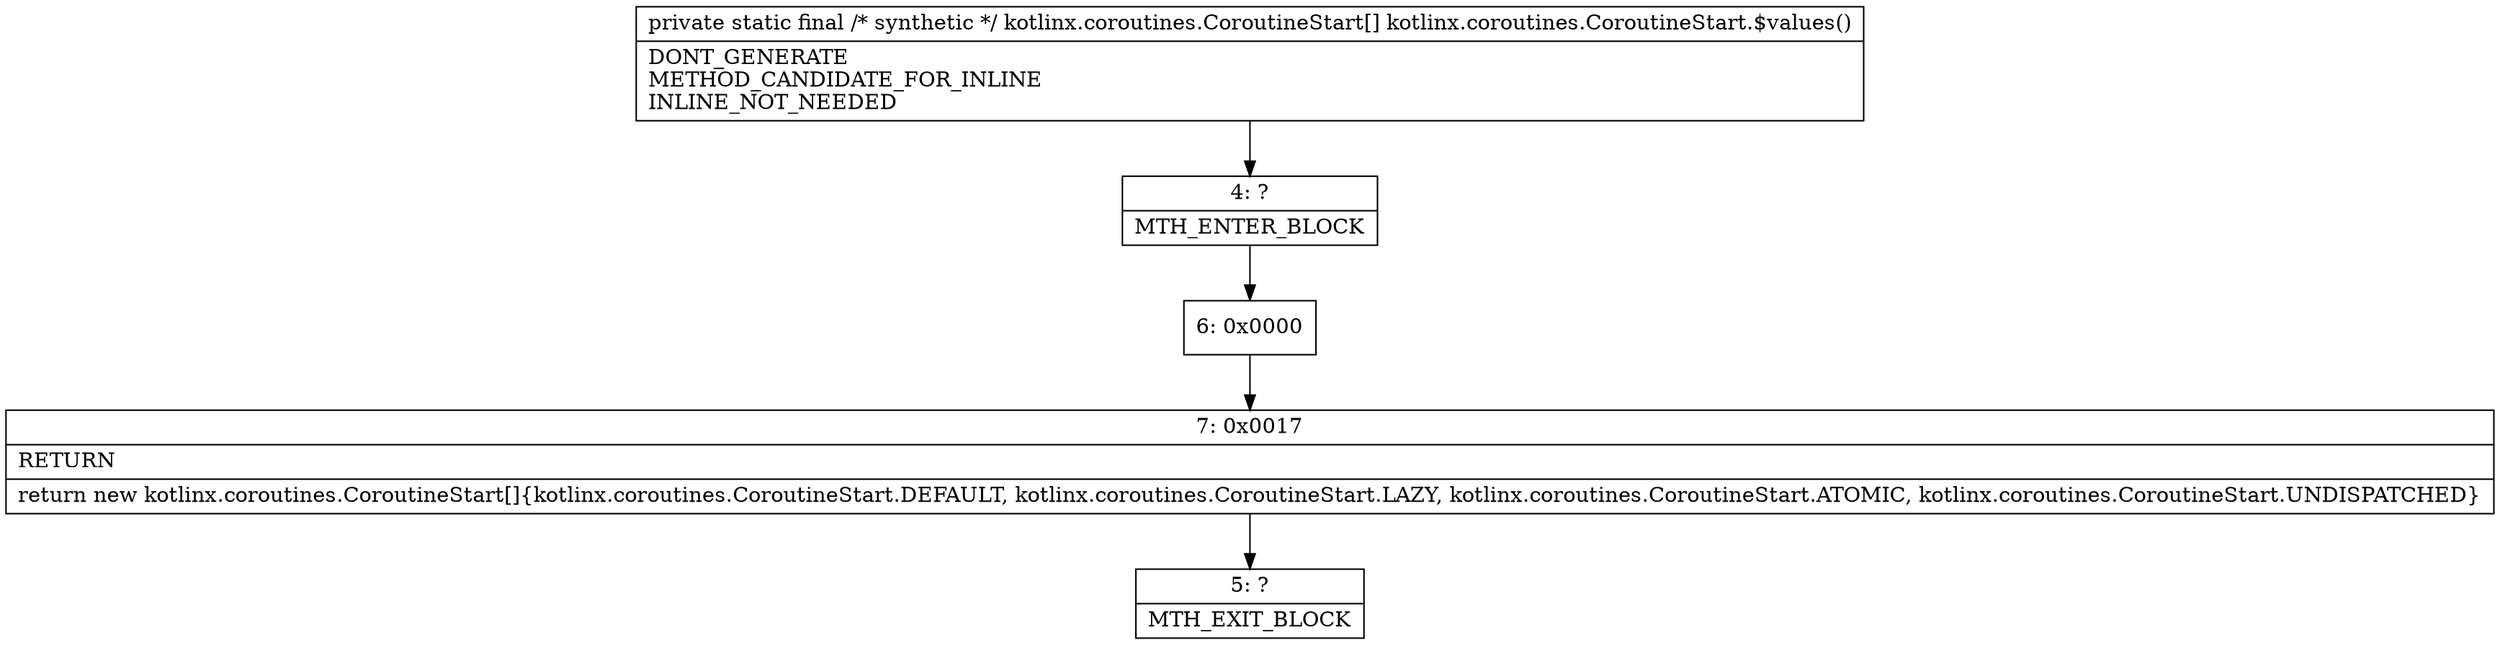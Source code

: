 digraph "CFG forkotlinx.coroutines.CoroutineStart.$values()[Lkotlinx\/coroutines\/CoroutineStart;" {
Node_4 [shape=record,label="{4\:\ ?|MTH_ENTER_BLOCK\l}"];
Node_6 [shape=record,label="{6\:\ 0x0000}"];
Node_7 [shape=record,label="{7\:\ 0x0017|RETURN\l|return new kotlinx.coroutines.CoroutineStart[]\{kotlinx.coroutines.CoroutineStart.DEFAULT, kotlinx.coroutines.CoroutineStart.LAZY, kotlinx.coroutines.CoroutineStart.ATOMIC, kotlinx.coroutines.CoroutineStart.UNDISPATCHED\}\l}"];
Node_5 [shape=record,label="{5\:\ ?|MTH_EXIT_BLOCK\l}"];
MethodNode[shape=record,label="{private static final \/* synthetic *\/ kotlinx.coroutines.CoroutineStart[] kotlinx.coroutines.CoroutineStart.$values()  | DONT_GENERATE\lMETHOD_CANDIDATE_FOR_INLINE\lINLINE_NOT_NEEDED\l}"];
MethodNode -> Node_4;Node_4 -> Node_6;
Node_6 -> Node_7;
Node_7 -> Node_5;
}

